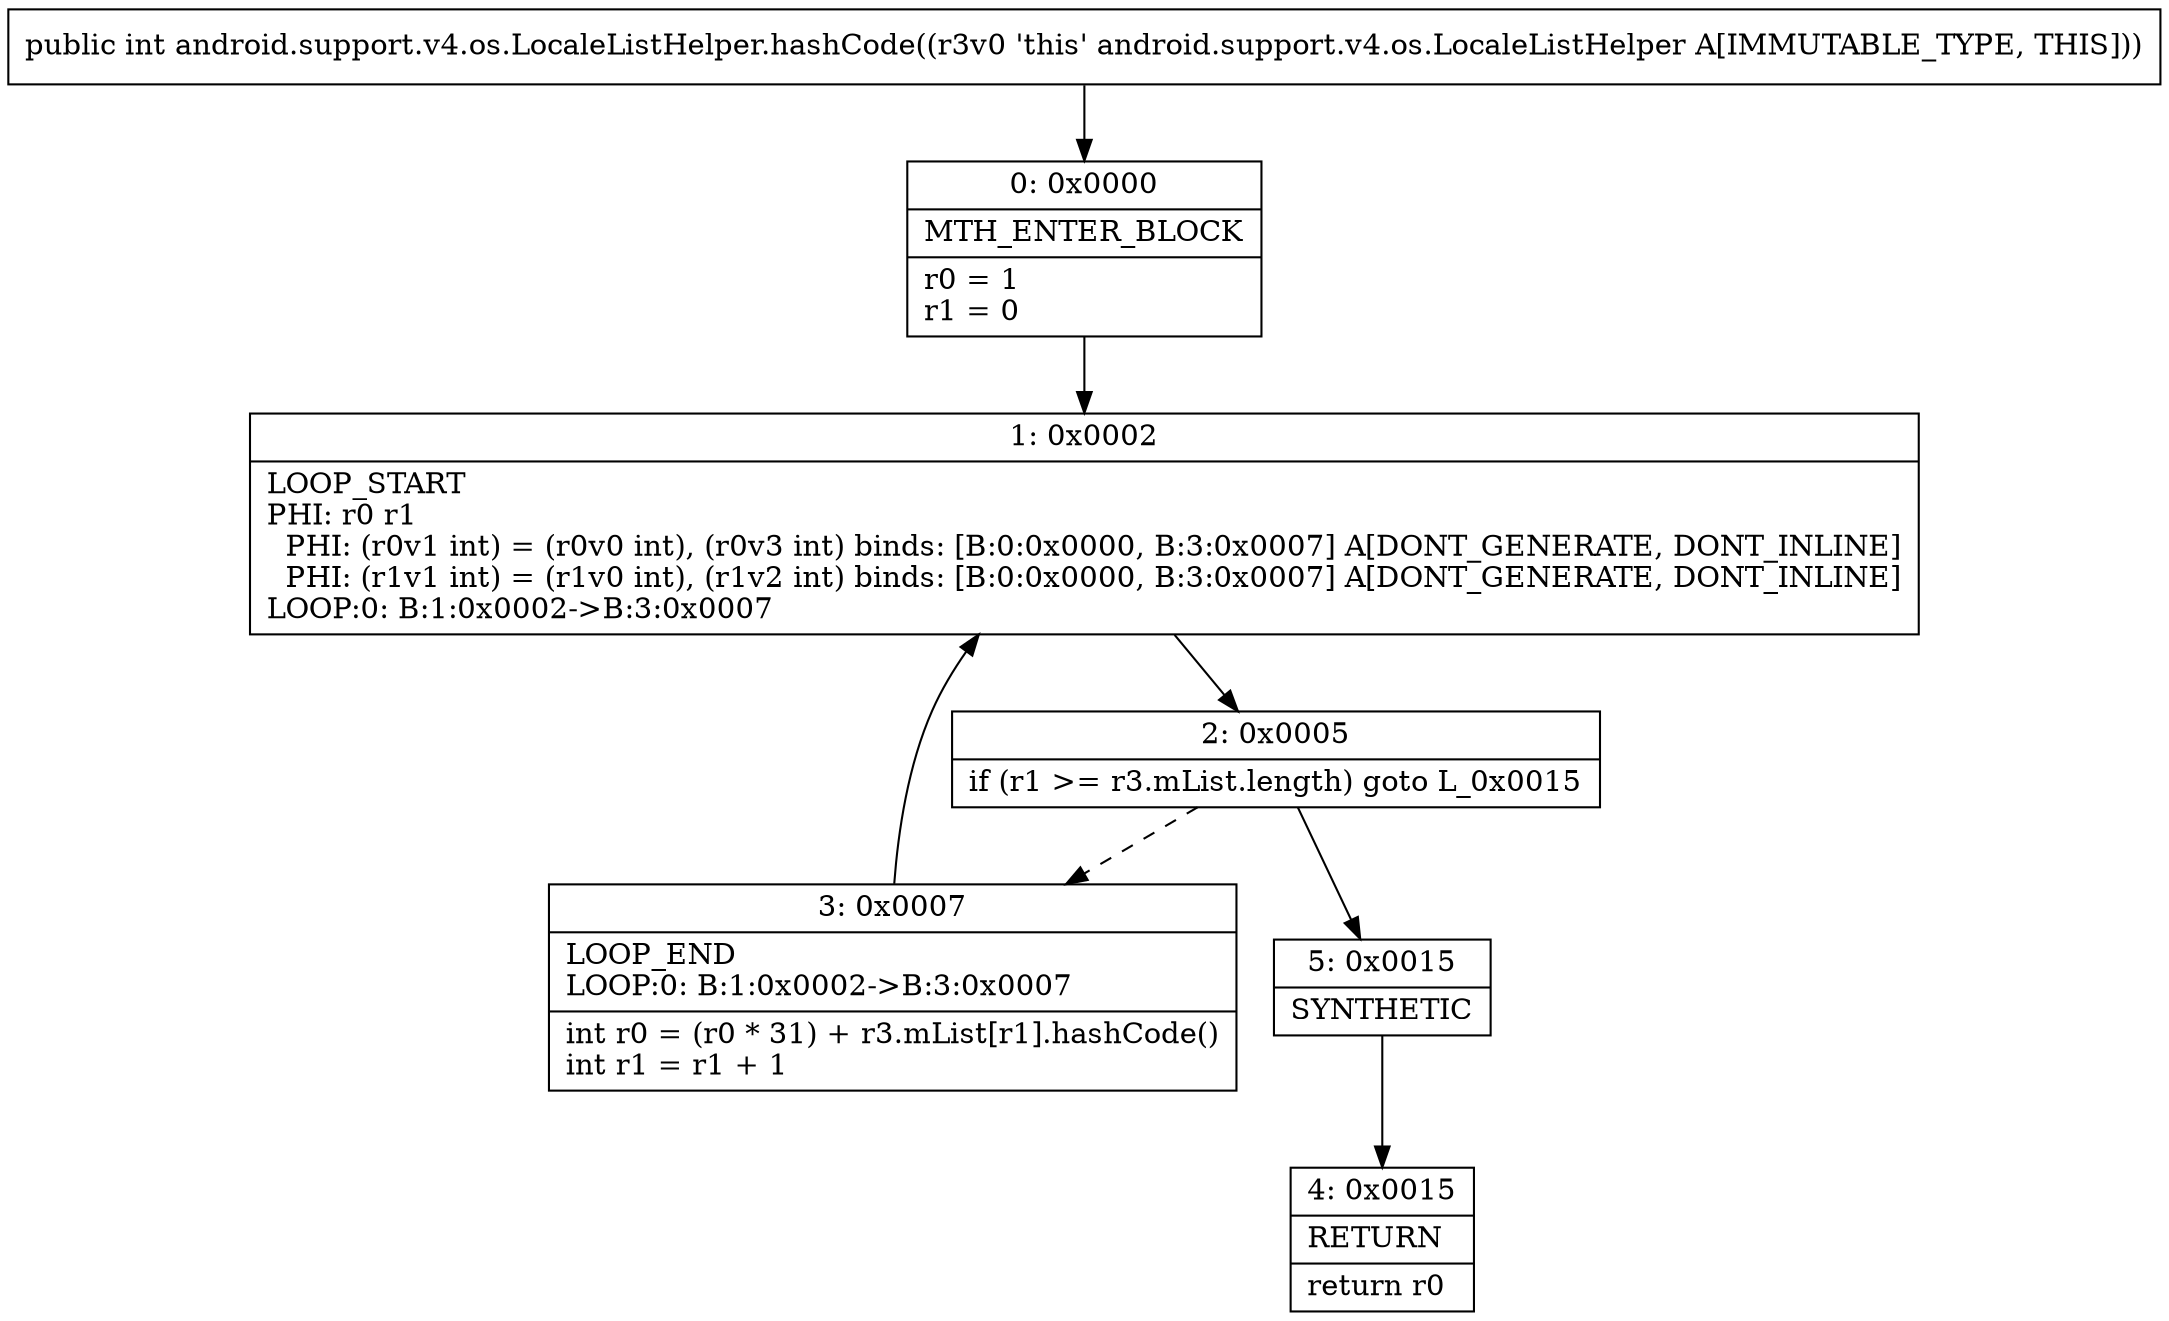 digraph "CFG forandroid.support.v4.os.LocaleListHelper.hashCode()I" {
Node_0 [shape=record,label="{0\:\ 0x0000|MTH_ENTER_BLOCK\l|r0 = 1\lr1 = 0\l}"];
Node_1 [shape=record,label="{1\:\ 0x0002|LOOP_START\lPHI: r0 r1 \l  PHI: (r0v1 int) = (r0v0 int), (r0v3 int) binds: [B:0:0x0000, B:3:0x0007] A[DONT_GENERATE, DONT_INLINE]\l  PHI: (r1v1 int) = (r1v0 int), (r1v2 int) binds: [B:0:0x0000, B:3:0x0007] A[DONT_GENERATE, DONT_INLINE]\lLOOP:0: B:1:0x0002\-\>B:3:0x0007\l}"];
Node_2 [shape=record,label="{2\:\ 0x0005|if (r1 \>= r3.mList.length) goto L_0x0015\l}"];
Node_3 [shape=record,label="{3\:\ 0x0007|LOOP_END\lLOOP:0: B:1:0x0002\-\>B:3:0x0007\l|int r0 = (r0 * 31) + r3.mList[r1].hashCode()\lint r1 = r1 + 1\l}"];
Node_4 [shape=record,label="{4\:\ 0x0015|RETURN\l|return r0\l}"];
Node_5 [shape=record,label="{5\:\ 0x0015|SYNTHETIC\l}"];
MethodNode[shape=record,label="{public int android.support.v4.os.LocaleListHelper.hashCode((r3v0 'this' android.support.v4.os.LocaleListHelper A[IMMUTABLE_TYPE, THIS])) }"];
MethodNode -> Node_0;
Node_0 -> Node_1;
Node_1 -> Node_2;
Node_2 -> Node_3[style=dashed];
Node_2 -> Node_5;
Node_3 -> Node_1;
Node_5 -> Node_4;
}

